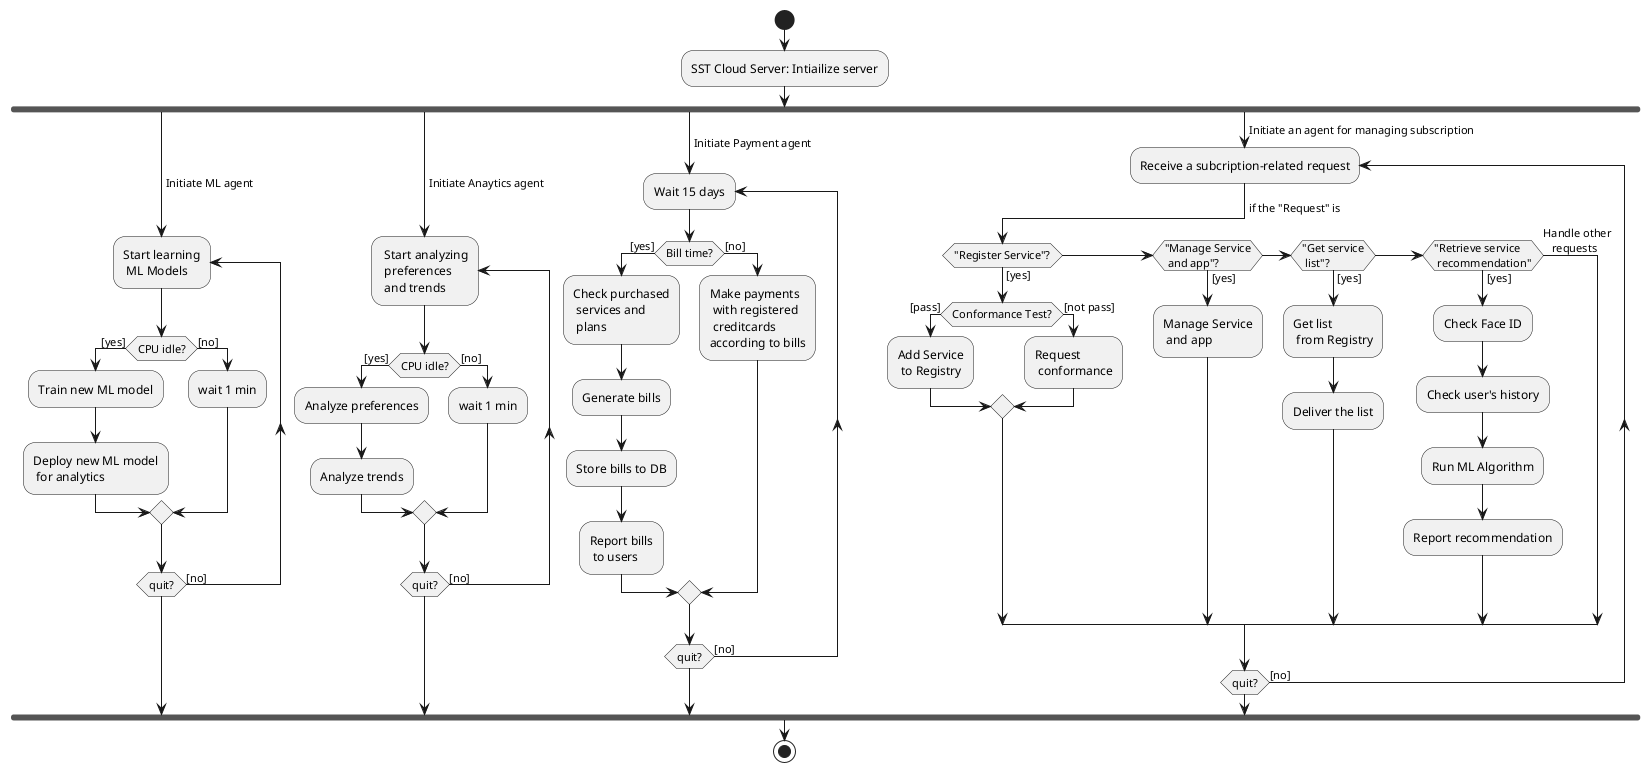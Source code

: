 @startuml
start
:SST Cloud Server: Intiailize server;

fork

-> Initiate ML agent;

repeat:Start learning\n ML Models;

if (CPU idle?) then ([yes])

  :Train new ML model;

  :Deploy new ML model
   for analytics;
else ([no])
  :wait 1 min;
endif 
repeat while(quit?) is ([no])

fork again

-> Initiate Anaytics agent;
repeat: Start analyzing\n preferences\n and trends
if (CPU idle?) then ([yes])
  :Analyze preferences;
  :Analyze trends;
else ([no])
  :wait 1 min;
endif
repeat while (quit?) is ([no])

fork again

-> Initiate Payment agent;

repeat:Wait 15 days;

if (Bill time?) then ([yes])
  :Check purchased\n services and\n plans;
  :Generate bills;
  :Store bills to DB;
  :Report bills\n to users;
else ([no])
  :Make payments\n with registered\n creditcards\naccording to bills;
endif     
repeat while(quit?) is ([no])

fork again

-> Initiate an agent for managing subscription;
repeat:Receive a subcription-related request;
  -> if the "Request" is;
  if ("Register Service"?) then ([yes])
    if (Conformance Test?) then ([pass])
      :Add Service
       to Registry;
    else ([not pass])
      :Request
       conformance;
    endif
    
  elseif ("Manage Service\n and app"?) then ([yes])
    :Manage Service\n and app;

  elseif ("Get service\n list"?) then ([yes])
    :Get list
     from Registry;
    :Deliver the list; 
  elseif ("Retrieve service\n recommendation") then ([yes])
    :Check Face ID;
    :Check user's history;
    :Run ML Algorithm;
    :Report recommendation;
  else (Handle other
   requests)
  endif

repeat while (quit?) is ([no])

endfork

stop
@enduml